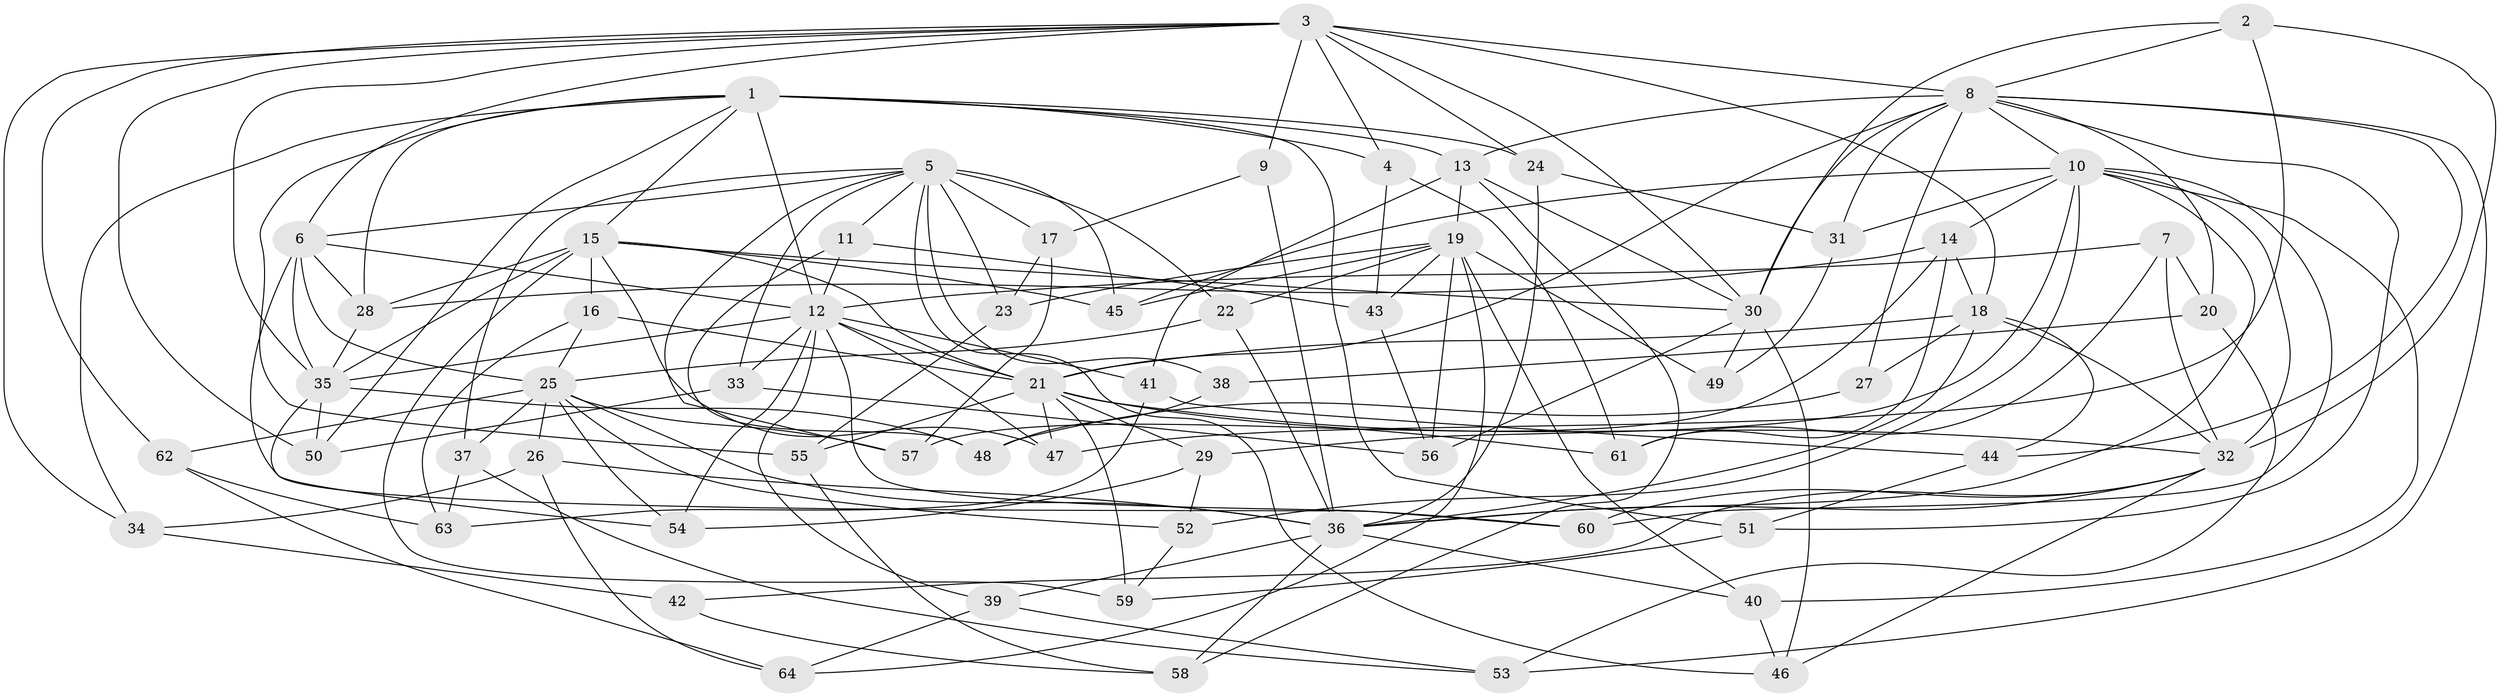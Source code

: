 // original degree distribution, {4: 1.0}
// Generated by graph-tools (version 1.1) at 2025/37/03/09/25 02:37:49]
// undirected, 64 vertices, 173 edges
graph export_dot {
graph [start="1"]
  node [color=gray90,style=filled];
  1;
  2;
  3;
  4;
  5;
  6;
  7;
  8;
  9;
  10;
  11;
  12;
  13;
  14;
  15;
  16;
  17;
  18;
  19;
  20;
  21;
  22;
  23;
  24;
  25;
  26;
  27;
  28;
  29;
  30;
  31;
  32;
  33;
  34;
  35;
  36;
  37;
  38;
  39;
  40;
  41;
  42;
  43;
  44;
  45;
  46;
  47;
  48;
  49;
  50;
  51;
  52;
  53;
  54;
  55;
  56;
  57;
  58;
  59;
  60;
  61;
  62;
  63;
  64;
  1 -- 4 [weight=1.0];
  1 -- 12 [weight=1.0];
  1 -- 13 [weight=2.0];
  1 -- 15 [weight=1.0];
  1 -- 24 [weight=1.0];
  1 -- 28 [weight=2.0];
  1 -- 34 [weight=1.0];
  1 -- 50 [weight=1.0];
  1 -- 51 [weight=1.0];
  1 -- 55 [weight=1.0];
  2 -- 8 [weight=1.0];
  2 -- 30 [weight=1.0];
  2 -- 32 [weight=1.0];
  2 -- 47 [weight=1.0];
  3 -- 4 [weight=1.0];
  3 -- 6 [weight=1.0];
  3 -- 8 [weight=1.0];
  3 -- 9 [weight=1.0];
  3 -- 18 [weight=1.0];
  3 -- 24 [weight=1.0];
  3 -- 30 [weight=2.0];
  3 -- 34 [weight=1.0];
  3 -- 35 [weight=1.0];
  3 -- 50 [weight=1.0];
  3 -- 62 [weight=1.0];
  4 -- 43 [weight=1.0];
  4 -- 61 [weight=1.0];
  5 -- 6 [weight=1.0];
  5 -- 11 [weight=1.0];
  5 -- 17 [weight=1.0];
  5 -- 22 [weight=1.0];
  5 -- 23 [weight=1.0];
  5 -- 33 [weight=1.0];
  5 -- 37 [weight=1.0];
  5 -- 38 [weight=2.0];
  5 -- 45 [weight=1.0];
  5 -- 46 [weight=1.0];
  5 -- 57 [weight=1.0];
  6 -- 12 [weight=1.0];
  6 -- 25 [weight=1.0];
  6 -- 28 [weight=1.0];
  6 -- 35 [weight=2.0];
  6 -- 60 [weight=1.0];
  7 -- 12 [weight=1.0];
  7 -- 20 [weight=1.0];
  7 -- 32 [weight=1.0];
  7 -- 61 [weight=1.0];
  8 -- 10 [weight=1.0];
  8 -- 13 [weight=1.0];
  8 -- 20 [weight=1.0];
  8 -- 21 [weight=1.0];
  8 -- 27 [weight=1.0];
  8 -- 30 [weight=1.0];
  8 -- 31 [weight=1.0];
  8 -- 44 [weight=1.0];
  8 -- 51 [weight=1.0];
  8 -- 53 [weight=1.0];
  9 -- 17 [weight=1.0];
  9 -- 36 [weight=2.0];
  10 -- 14 [weight=1.0];
  10 -- 29 [weight=1.0];
  10 -- 31 [weight=1.0];
  10 -- 32 [weight=1.0];
  10 -- 36 [weight=1.0];
  10 -- 40 [weight=1.0];
  10 -- 45 [weight=1.0];
  10 -- 52 [weight=1.0];
  10 -- 60 [weight=1.0];
  11 -- 12 [weight=1.0];
  11 -- 43 [weight=1.0];
  11 -- 48 [weight=1.0];
  12 -- 21 [weight=1.0];
  12 -- 33 [weight=1.0];
  12 -- 35 [weight=1.0];
  12 -- 39 [weight=1.0];
  12 -- 41 [weight=1.0];
  12 -- 47 [weight=1.0];
  12 -- 54 [weight=1.0];
  12 -- 60 [weight=1.0];
  13 -- 19 [weight=1.0];
  13 -- 30 [weight=2.0];
  13 -- 41 [weight=1.0];
  13 -- 58 [weight=1.0];
  14 -- 18 [weight=2.0];
  14 -- 28 [weight=1.0];
  14 -- 57 [weight=1.0];
  14 -- 61 [weight=1.0];
  15 -- 16 [weight=1.0];
  15 -- 21 [weight=1.0];
  15 -- 28 [weight=1.0];
  15 -- 30 [weight=1.0];
  15 -- 35 [weight=2.0];
  15 -- 45 [weight=1.0];
  15 -- 47 [weight=1.0];
  15 -- 59 [weight=1.0];
  16 -- 21 [weight=1.0];
  16 -- 25 [weight=1.0];
  16 -- 63 [weight=1.0];
  17 -- 23 [weight=1.0];
  17 -- 57 [weight=1.0];
  18 -- 21 [weight=2.0];
  18 -- 27 [weight=2.0];
  18 -- 32 [weight=1.0];
  18 -- 36 [weight=1.0];
  18 -- 44 [weight=1.0];
  19 -- 22 [weight=1.0];
  19 -- 23 [weight=1.0];
  19 -- 40 [weight=1.0];
  19 -- 43 [weight=1.0];
  19 -- 45 [weight=1.0];
  19 -- 49 [weight=2.0];
  19 -- 56 [weight=1.0];
  19 -- 64 [weight=1.0];
  20 -- 38 [weight=1.0];
  20 -- 53 [weight=1.0];
  21 -- 29 [weight=1.0];
  21 -- 32 [weight=1.0];
  21 -- 47 [weight=1.0];
  21 -- 55 [weight=1.0];
  21 -- 59 [weight=1.0];
  21 -- 61 [weight=1.0];
  22 -- 25 [weight=1.0];
  22 -- 36 [weight=1.0];
  23 -- 55 [weight=1.0];
  24 -- 31 [weight=1.0];
  24 -- 36 [weight=1.0];
  25 -- 26 [weight=1.0];
  25 -- 36 [weight=1.0];
  25 -- 37 [weight=1.0];
  25 -- 52 [weight=1.0];
  25 -- 54 [weight=1.0];
  25 -- 57 [weight=1.0];
  25 -- 62 [weight=1.0];
  26 -- 34 [weight=1.0];
  26 -- 36 [weight=1.0];
  26 -- 64 [weight=1.0];
  27 -- 48 [weight=1.0];
  28 -- 35 [weight=1.0];
  29 -- 52 [weight=1.0];
  29 -- 54 [weight=1.0];
  30 -- 46 [weight=1.0];
  30 -- 49 [weight=1.0];
  30 -- 56 [weight=1.0];
  31 -- 49 [weight=1.0];
  32 -- 36 [weight=1.0];
  32 -- 42 [weight=2.0];
  32 -- 46 [weight=1.0];
  32 -- 60 [weight=1.0];
  33 -- 50 [weight=1.0];
  33 -- 56 [weight=1.0];
  34 -- 42 [weight=1.0];
  35 -- 48 [weight=1.0];
  35 -- 50 [weight=1.0];
  35 -- 54 [weight=1.0];
  36 -- 39 [weight=1.0];
  36 -- 40 [weight=1.0];
  36 -- 58 [weight=1.0];
  37 -- 53 [weight=1.0];
  37 -- 63 [weight=1.0];
  38 -- 48 [weight=1.0];
  39 -- 53 [weight=1.0];
  39 -- 64 [weight=1.0];
  40 -- 46 [weight=1.0];
  41 -- 44 [weight=1.0];
  41 -- 63 [weight=1.0];
  42 -- 58 [weight=1.0];
  43 -- 56 [weight=1.0];
  44 -- 51 [weight=1.0];
  51 -- 59 [weight=1.0];
  52 -- 59 [weight=1.0];
  55 -- 58 [weight=1.0];
  62 -- 63 [weight=1.0];
  62 -- 64 [weight=1.0];
}
